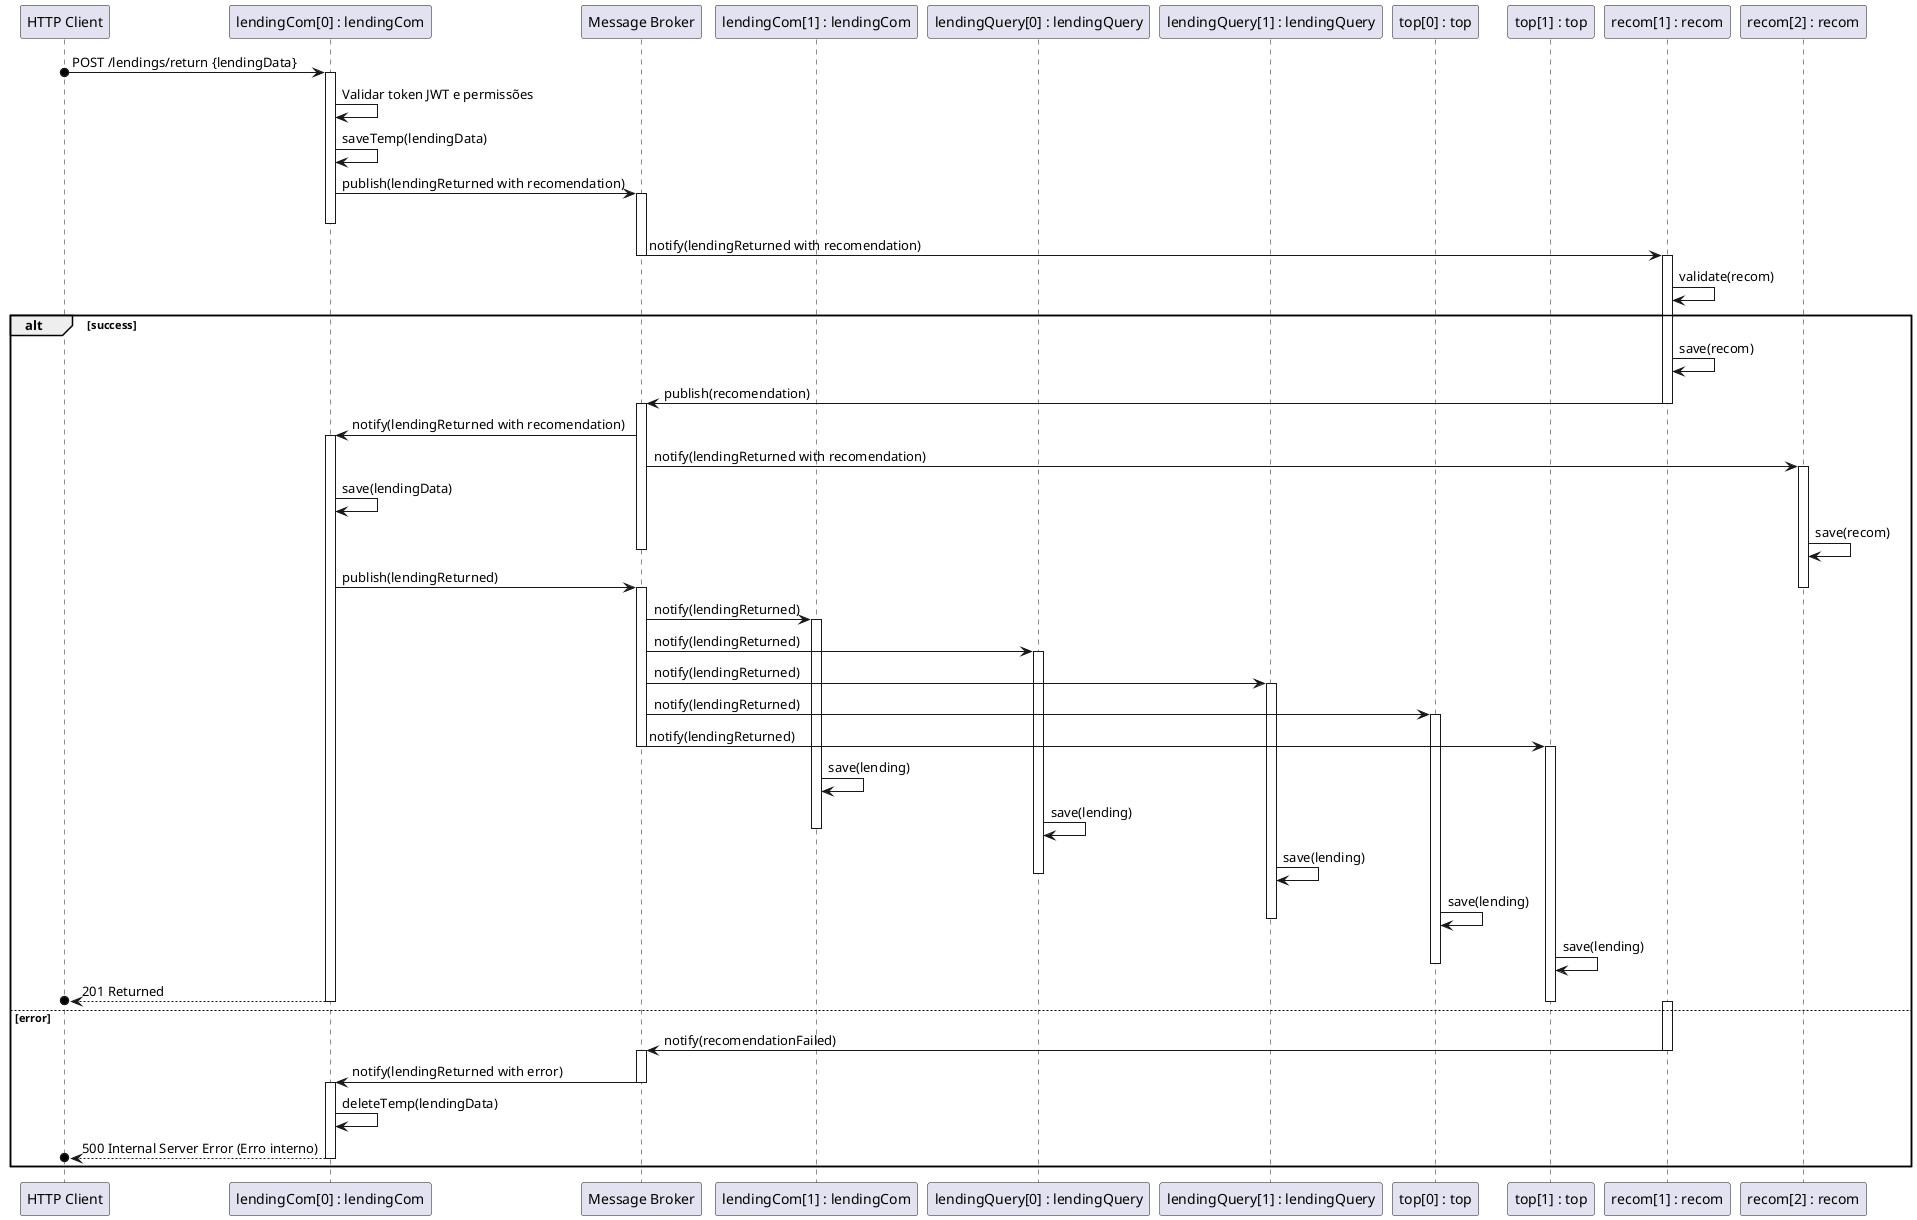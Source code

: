 @startuml
' Definindo os participantes
participant "HTTP Client" as client
participant "lendingCom[0] : lendingCom" as lending0
participant "Message Broker" as mb
participant "lendingCom[1] : lendingCom" as lending1
participant "lendingQuery[0] : lendingQuery" as lending01
participant "lendingQuery[1] : lendingQuery" as lending11
participant "top[0] : top" as top0
participant "top[1] : top" as top1
participant "recom[1] : recom" as  recom1
participant "recom[2] : recom" as  recom2


client o-> lending0: POST /lendings/return {lendingData}
activate lending0

lending0 -> lending0: Validar token JWT e permissões

lending0 -> lending0: saveTemp(lendingData)

lending0 -> mb: publish(lendingReturned with recomendation)
activate mb
deactivate lending0
mb -> recom1: notify(lendingReturned with recomendation)
deactivate mb
activate recom1
recom1 -> recom1: validate(recom)
alt success
recom1 -> recom1: save(recom)

recom1 -> mb: publish(recomendation)


deactivate recom1
activate mb

mb -> lending0: notify(lendingReturned with recomendation)
activate lending0
mb -> recom2: notify(lendingReturned with recomendation)
activate recom2
lending0 -> lending0: save(lendingData)


recom2 -> recom2: save(recom)
deactivate mb



lending0 -> mb: publish(lendingReturned)
deactivate recom2

activate mb

' Replicando dados para a outra instância (espelhamento)
mb -> lending1: notify(lendingReturned)
activate lending1
mb -> lending01: notify(lendingReturned)
activate lending01
mb -> lending11: notify(lendingReturned)
activate lending11
mb -> top0: notify(lendingReturned)
activate top0
mb -> top1: notify(lendingReturned)
deactivate mb

activate top1



lending1 -> lending1: save(lending)
lending01 -> lending01: save(lending)
deactivate lending1
lending11 -> lending11: save(lending)
deactivate lending01
top0 -> top0: save(lending)
deactivate lending11
top1 -> top1: save(lending)
deactivate top0


' Responder ao cliente com sucesso final após a replicação
lending0 -->o client: 201 Returned
deactivate top1
deactivate lending0
else error

activate recom1
recom1 -> mb: notify(recomendationFailed)
deactivate recom1
activate mb
mb -> lending0: notify(lendingReturned with error)
deactivate mb
activate lending0
lending0 -> lending0: deleteTemp(lendingData)


lending0 -->o client: 500 Internal Server Error (Erro interno)
deactivate lending0
end
@enduml
